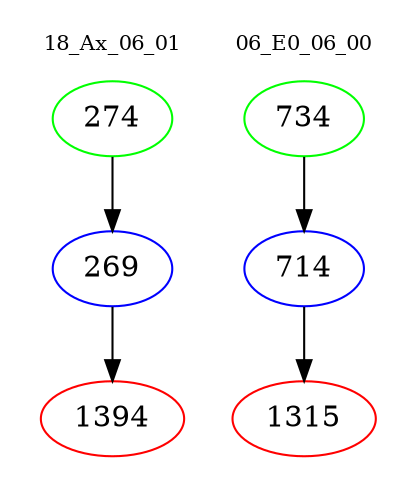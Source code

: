 digraph{
subgraph cluster_0 {
color = white
label = "18_Ax_06_01";
fontsize=10;
T0_274 [label="274", color="green"]
T0_274 -> T0_269 [color="black"]
T0_269 [label="269", color="blue"]
T0_269 -> T0_1394 [color="black"]
T0_1394 [label="1394", color="red"]
}
subgraph cluster_1 {
color = white
label = "06_E0_06_00";
fontsize=10;
T1_734 [label="734", color="green"]
T1_734 -> T1_714 [color="black"]
T1_714 [label="714", color="blue"]
T1_714 -> T1_1315 [color="black"]
T1_1315 [label="1315", color="red"]
}
}
